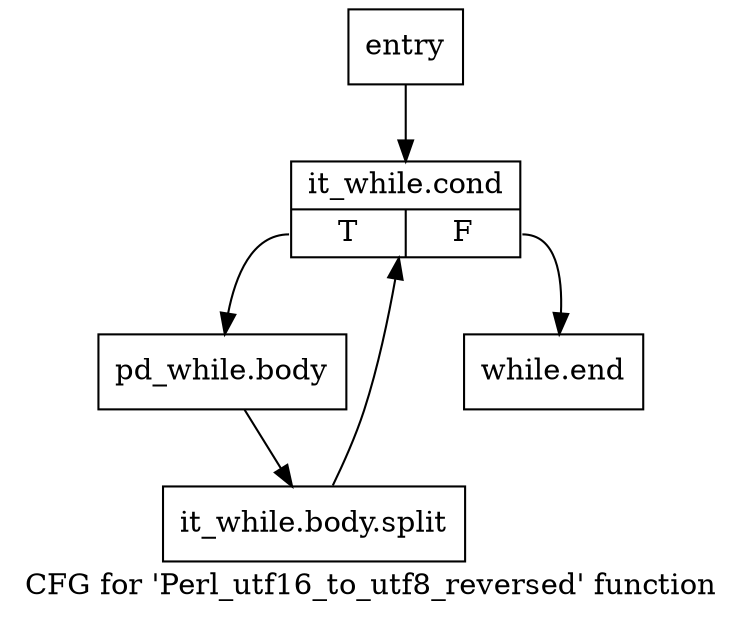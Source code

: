 digraph "CFG for 'Perl_utf16_to_utf8_reversed' function" {
	label="CFG for 'Perl_utf16_to_utf8_reversed' function";

	Node0x438cfa0 [shape=record,label="{entry}"];
	Node0x438cfa0 -> Node0x438cff0;
	Node0x438cff0 [shape=record,label="{it_while.cond|{<s0>T|<s1>F}}"];
	Node0x438cff0:s0 -> Node0x438d040;
	Node0x438cff0:s1 -> Node0x438d090;
	Node0x438d040 [shape=record,label="{pd_while.body}"];
	Node0x438d040 -> Node0x6a8ac10;
	Node0x6a8ac10 [shape=record,label="{it_while.body.split}"];
	Node0x6a8ac10 -> Node0x438cff0;
	Node0x438d090 [shape=record,label="{while.end}"];
}
